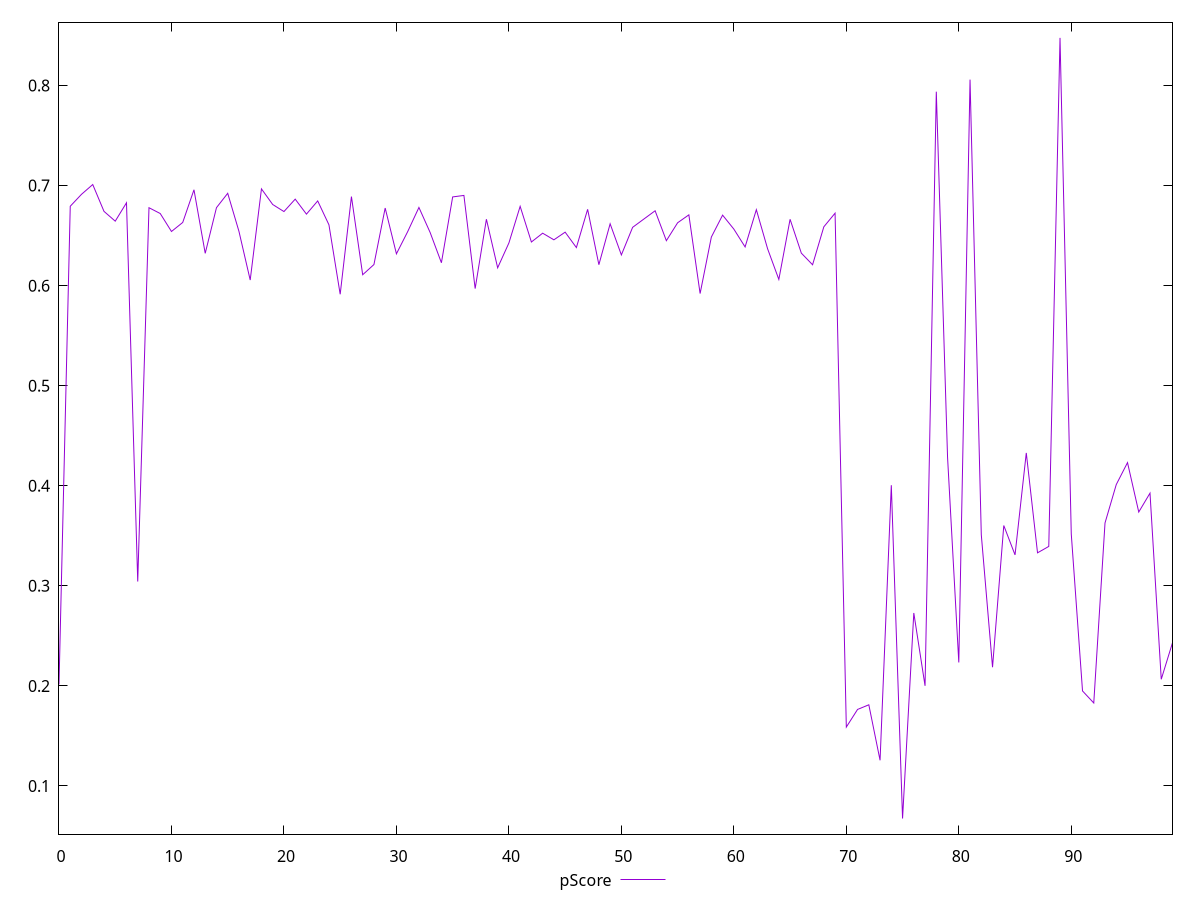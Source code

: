 reset

$pScore <<EOF
0 0.20148078567260924
1 0.6793307861721405
2 0.6912528425065999
3 0.7010333814802174
4 0.6742278870656032
5 0.664428171045997
6 0.6827908621386315
7 0.3043320003850074
8 0.6778700739855676
9 0.6720628445905104
10 0.6541138194416249
11 0.6631374567952368
12 0.6957899869351267
13 0.6322743917120941
14 0.6779079302824631
15 0.6922678495375854
16 0.6542060540322726
17 0.6055789450520649
18 0.6966834568487823
19 0.6810673877606144
20 0.674029453900896
21 0.6864417277257937
22 0.6714596512112657
23 0.6846436501032109
24 0.6607670123759277
25 0.5913509507700263
26 0.6890007194094483
27 0.6108954436165206
28 0.6210619361482235
29 0.6775559380644045
30 0.631778581678132
31 0.6539550371020362
32 0.6781345459458034
33 0.6530368823335196
34 0.6228675433432203
35 0.6886475426299328
36 0.6901547999217625
37 0.5970449534892548
38 0.6663772356849322
39 0.6178243743057877
40 0.6426243756215283
41 0.6792452352913748
42 0.6436055429671319
43 0.6524062202967165
44 0.6457856476199104
45 0.6534491239163354
46 0.6380412059565936
47 0.6762645325143295
48 0.6208984229326023
49 0.6618048240800802
50 0.6306917148549981
51 0.6582558671462975
52 0.6665457844891312
53 0.6748076029625959
54 0.6449200638693215
55 0.6628142251634899
56 0.6707359168104665
57 0.5920925796694253
58 0.6485428084037612
59 0.6704527187431891
60 0.6564941720077913
61 0.6386724242365962
62 0.6759065118787975
63 0.6368547082460864
64 0.6061983159878327
65 0.6663070392168051
66 0.6324858449836797
67 0.620842974650736
68 0.6587759114676509
69 0.6724204676708583
70 0.15884122335228656
71 0.1764903474477416
72 0.18111676477720784
73 0.12564776121160875
74 0.4005289910194024
75 0.06745788003863346
76 0.2728480155287175
77 0.2000748787130035
78 0.7938149722403756
79 0.42868850791784735
80 0.22341542029261552
81 0.8058861710474162
82 0.3510915185802768
83 0.21865575366155393
84 0.36026691597177435
85 0.3309094518792881
86 0.4328277270611861
87 0.3329866056172397
88 0.3393970641491904
89 0.8475660105496485
90 0.35180435922130465
91 0.1949456747420375
92 0.18290726207387603
93 0.3628294038812596
94 0.40120675035483144
95 0.42314515818655907
96 0.3737471832429178
97 0.39262730883020786
98 0.20658749099897833
99 0.24310903488988428
EOF

set key outside below
set xrange [0:99]
set yrange [0.051855717428413155:0.8631681731598688]
set trange [0.051855717428413155:0.8631681731598688]
set terminal svg size 640, 500 enhanced background rgb 'white'
set output "reprap/first-meaningful-paint/samples/pages/pScore/values.svg"

plot $pScore title "pScore" with line

reset
